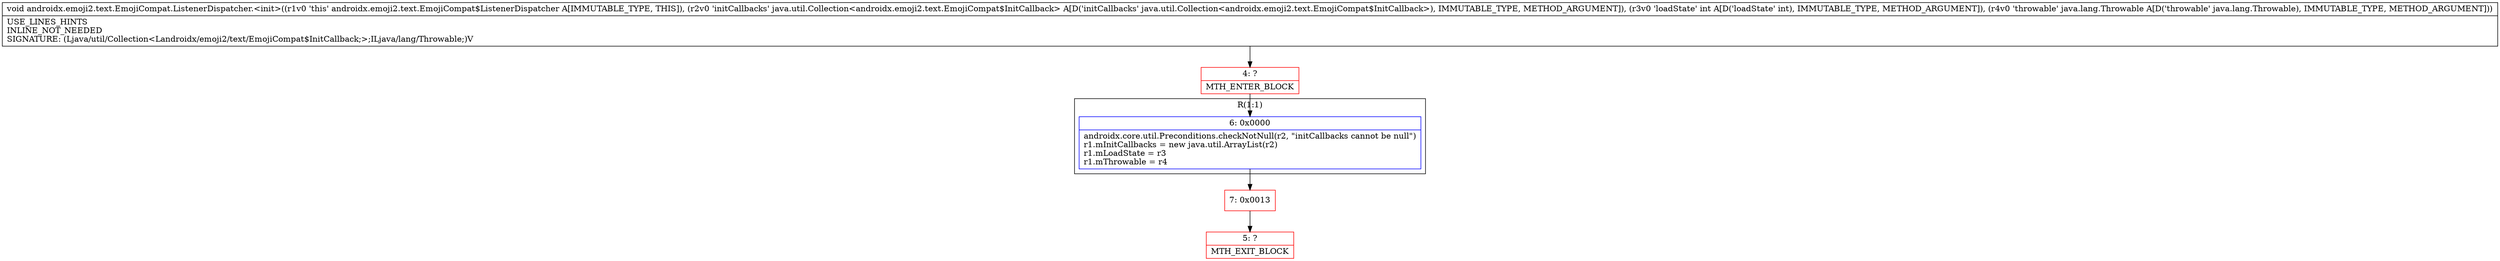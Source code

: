 digraph "CFG forandroidx.emoji2.text.EmojiCompat.ListenerDispatcher.\<init\>(Ljava\/util\/Collection;ILjava\/lang\/Throwable;)V" {
subgraph cluster_Region_1034430593 {
label = "R(1:1)";
node [shape=record,color=blue];
Node_6 [shape=record,label="{6\:\ 0x0000|androidx.core.util.Preconditions.checkNotNull(r2, \"initCallbacks cannot be null\")\lr1.mInitCallbacks = new java.util.ArrayList(r2)\lr1.mLoadState = r3\lr1.mThrowable = r4\l}"];
}
Node_4 [shape=record,color=red,label="{4\:\ ?|MTH_ENTER_BLOCK\l}"];
Node_7 [shape=record,color=red,label="{7\:\ 0x0013}"];
Node_5 [shape=record,color=red,label="{5\:\ ?|MTH_EXIT_BLOCK\l}"];
MethodNode[shape=record,label="{void androidx.emoji2.text.EmojiCompat.ListenerDispatcher.\<init\>((r1v0 'this' androidx.emoji2.text.EmojiCompat$ListenerDispatcher A[IMMUTABLE_TYPE, THIS]), (r2v0 'initCallbacks' java.util.Collection\<androidx.emoji2.text.EmojiCompat$InitCallback\> A[D('initCallbacks' java.util.Collection\<androidx.emoji2.text.EmojiCompat$InitCallback\>), IMMUTABLE_TYPE, METHOD_ARGUMENT]), (r3v0 'loadState' int A[D('loadState' int), IMMUTABLE_TYPE, METHOD_ARGUMENT]), (r4v0 'throwable' java.lang.Throwable A[D('throwable' java.lang.Throwable), IMMUTABLE_TYPE, METHOD_ARGUMENT]))  | USE_LINES_HINTS\lINLINE_NOT_NEEDED\lSIGNATURE: (Ljava\/util\/Collection\<Landroidx\/emoji2\/text\/EmojiCompat$InitCallback;\>;ILjava\/lang\/Throwable;)V\l}"];
MethodNode -> Node_4;Node_6 -> Node_7;
Node_4 -> Node_6;
Node_7 -> Node_5;
}

